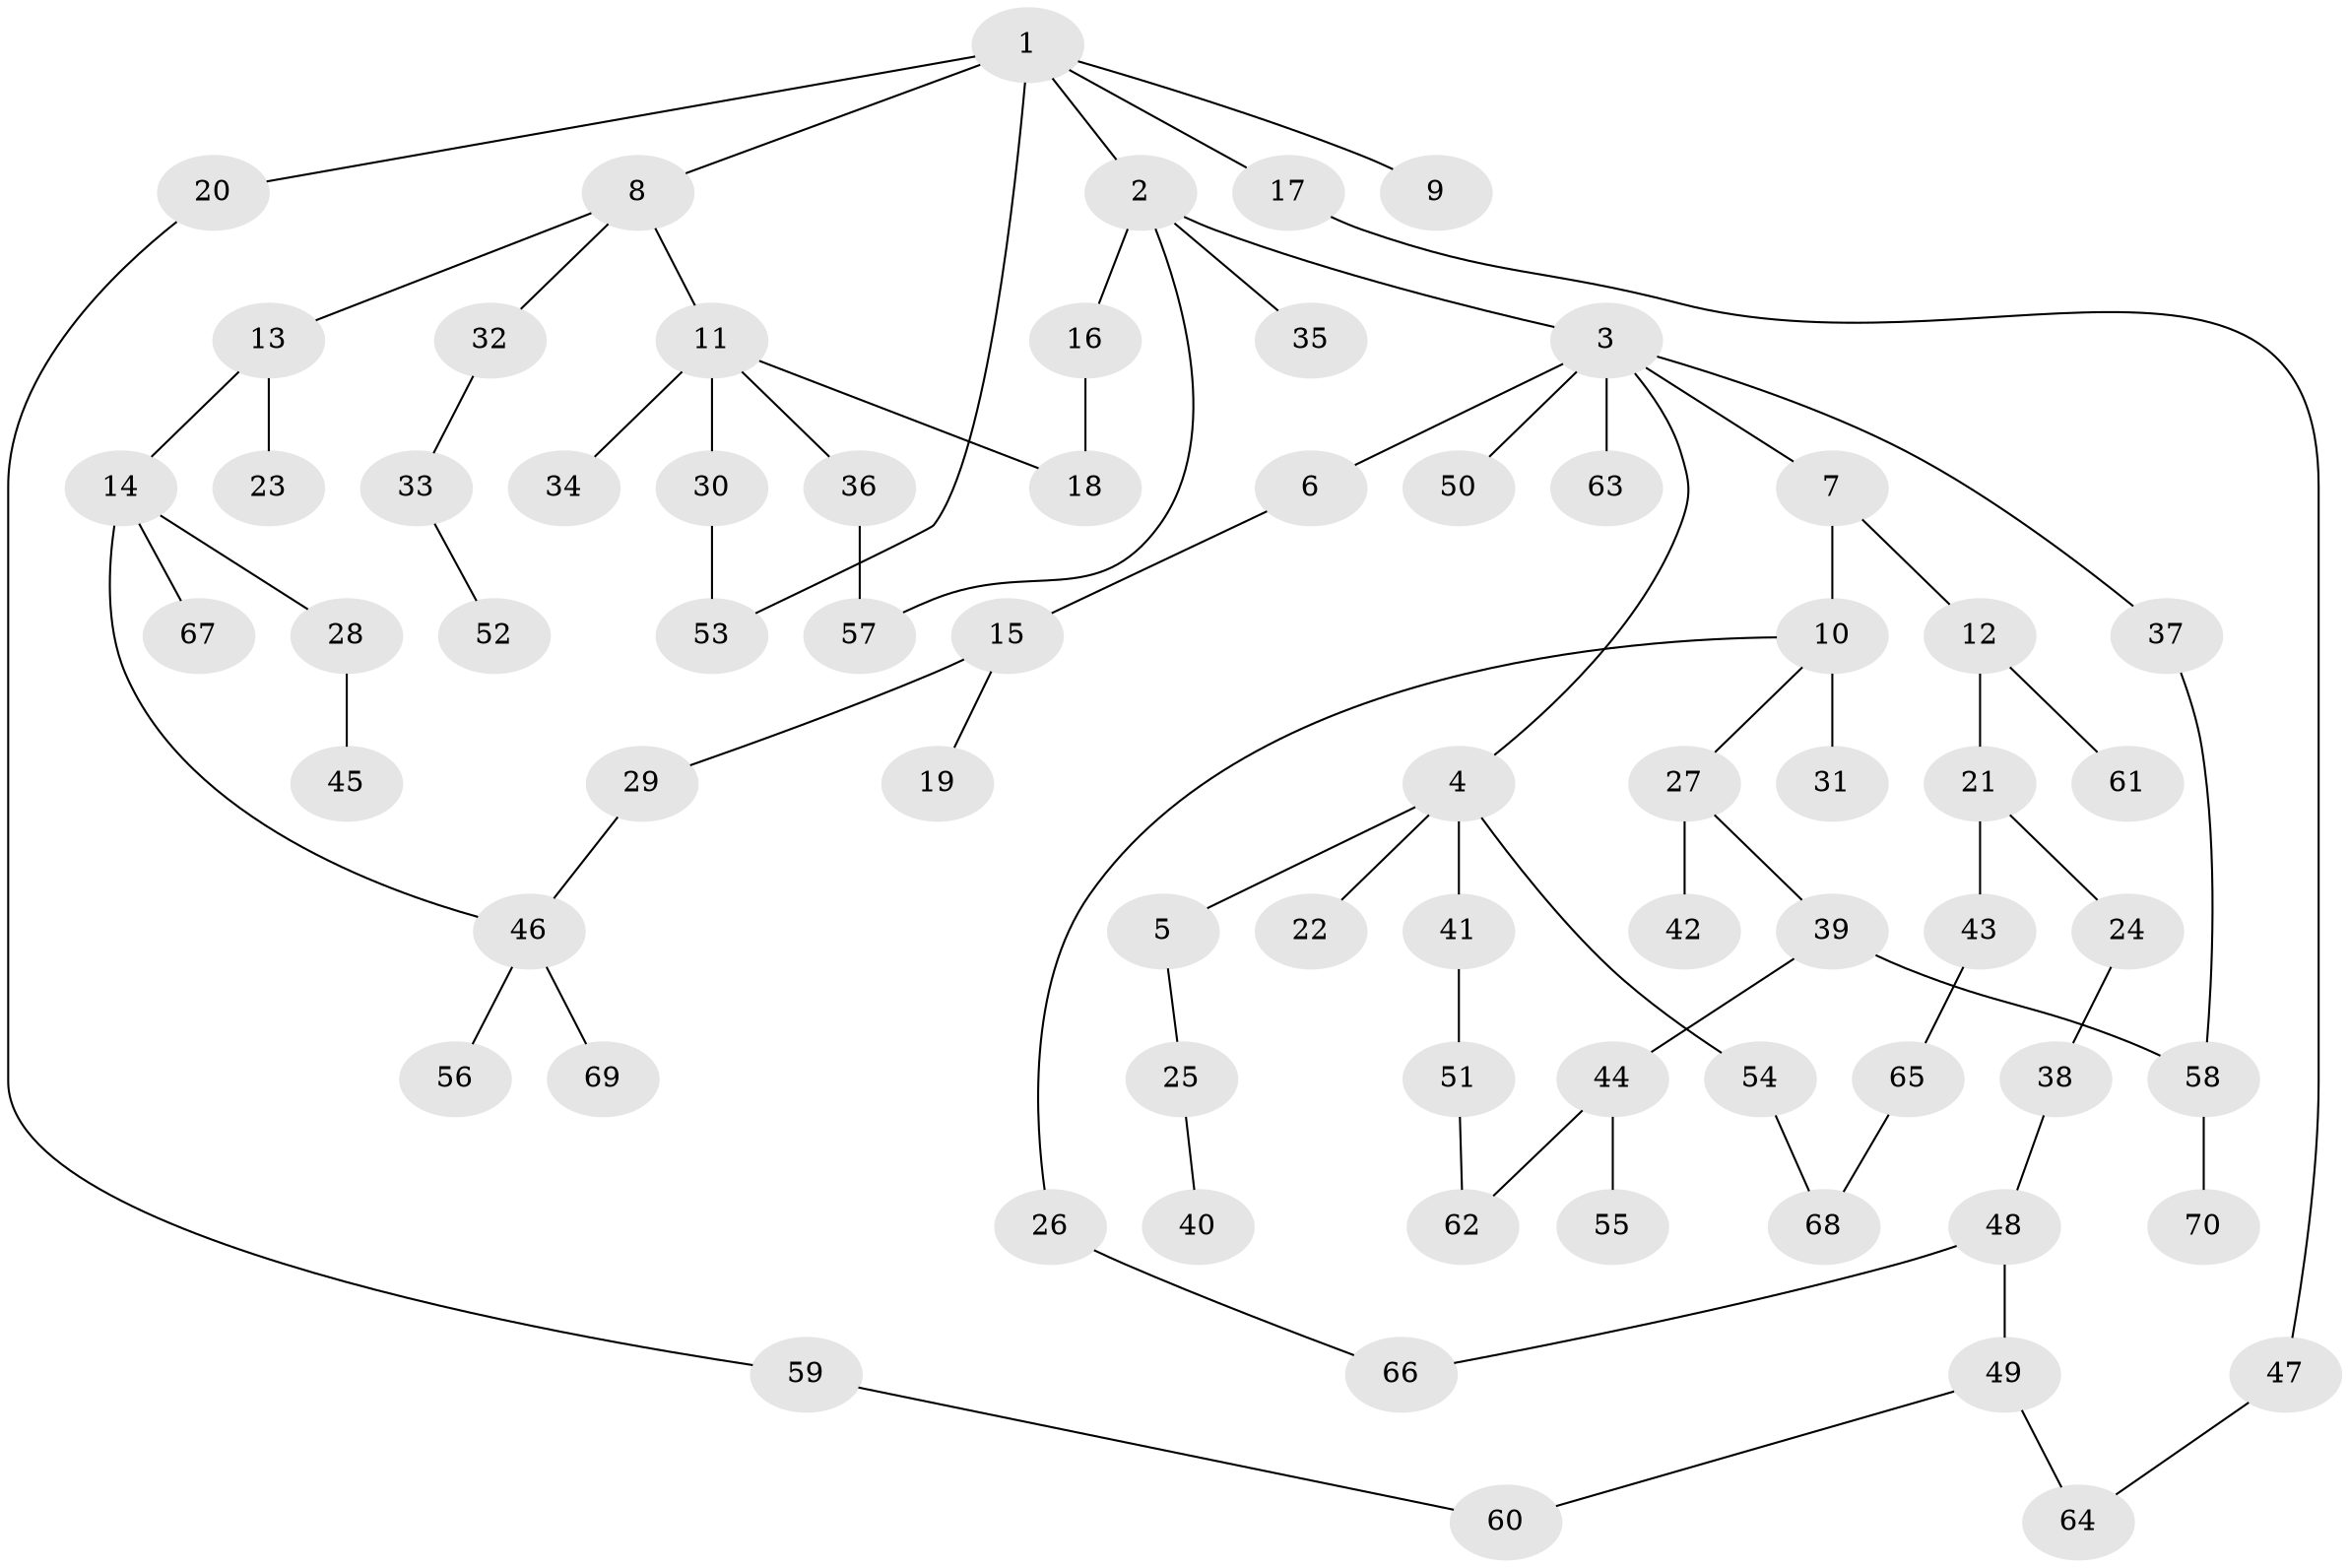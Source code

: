 // original degree distribution, {7: 0.02, 6: 0.03, 2: 0.31, 3: 0.11, 4: 0.1, 1: 0.41, 5: 0.02}
// Generated by graph-tools (version 1.1) at 2025/48/03/04/25 22:48:59]
// undirected, 70 vertices, 79 edges
graph export_dot {
  node [color=gray90,style=filled];
  1;
  2;
  3;
  4;
  5;
  6;
  7;
  8;
  9;
  10;
  11;
  12;
  13;
  14;
  15;
  16;
  17;
  18;
  19;
  20;
  21;
  22;
  23;
  24;
  25;
  26;
  27;
  28;
  29;
  30;
  31;
  32;
  33;
  34;
  35;
  36;
  37;
  38;
  39;
  40;
  41;
  42;
  43;
  44;
  45;
  46;
  47;
  48;
  49;
  50;
  51;
  52;
  53;
  54;
  55;
  56;
  57;
  58;
  59;
  60;
  61;
  62;
  63;
  64;
  65;
  66;
  67;
  68;
  69;
  70;
  1 -- 2 [weight=1.0];
  1 -- 8 [weight=1.0];
  1 -- 9 [weight=1.0];
  1 -- 17 [weight=1.0];
  1 -- 20 [weight=1.0];
  1 -- 53 [weight=1.0];
  2 -- 3 [weight=1.0];
  2 -- 16 [weight=1.0];
  2 -- 35 [weight=1.0];
  2 -- 57 [weight=1.0];
  3 -- 4 [weight=1.0];
  3 -- 6 [weight=1.0];
  3 -- 7 [weight=1.0];
  3 -- 37 [weight=1.0];
  3 -- 50 [weight=1.0];
  3 -- 63 [weight=1.0];
  4 -- 5 [weight=1.0];
  4 -- 22 [weight=1.0];
  4 -- 41 [weight=1.0];
  4 -- 54 [weight=1.0];
  5 -- 25 [weight=1.0];
  6 -- 15 [weight=1.0];
  7 -- 10 [weight=1.0];
  7 -- 12 [weight=1.0];
  8 -- 11 [weight=1.0];
  8 -- 13 [weight=1.0];
  8 -- 32 [weight=1.0];
  10 -- 26 [weight=1.0];
  10 -- 27 [weight=1.0];
  10 -- 31 [weight=1.0];
  11 -- 18 [weight=1.0];
  11 -- 30 [weight=1.0];
  11 -- 34 [weight=1.0];
  11 -- 36 [weight=1.0];
  12 -- 21 [weight=1.0];
  12 -- 61 [weight=1.0];
  13 -- 14 [weight=1.0];
  13 -- 23 [weight=1.0];
  14 -- 28 [weight=1.0];
  14 -- 46 [weight=1.0];
  14 -- 67 [weight=1.0];
  15 -- 19 [weight=1.0];
  15 -- 29 [weight=1.0];
  16 -- 18 [weight=1.0];
  17 -- 47 [weight=1.0];
  20 -- 59 [weight=1.0];
  21 -- 24 [weight=1.0];
  21 -- 43 [weight=1.0];
  24 -- 38 [weight=1.0];
  25 -- 40 [weight=1.0];
  26 -- 66 [weight=1.0];
  27 -- 39 [weight=1.0];
  27 -- 42 [weight=1.0];
  28 -- 45 [weight=1.0];
  29 -- 46 [weight=1.0];
  30 -- 53 [weight=1.0];
  32 -- 33 [weight=1.0];
  33 -- 52 [weight=1.0];
  36 -- 57 [weight=1.0];
  37 -- 58 [weight=1.0];
  38 -- 48 [weight=1.0];
  39 -- 44 [weight=1.0];
  39 -- 58 [weight=1.0];
  41 -- 51 [weight=1.0];
  43 -- 65 [weight=1.0];
  44 -- 55 [weight=1.0];
  44 -- 62 [weight=1.0];
  46 -- 56 [weight=1.0];
  46 -- 69 [weight=1.0];
  47 -- 64 [weight=1.0];
  48 -- 49 [weight=1.0];
  48 -- 66 [weight=1.0];
  49 -- 60 [weight=1.0];
  49 -- 64 [weight=1.0];
  51 -- 62 [weight=1.0];
  54 -- 68 [weight=1.0];
  58 -- 70 [weight=1.0];
  59 -- 60 [weight=1.0];
  65 -- 68 [weight=1.0];
}
